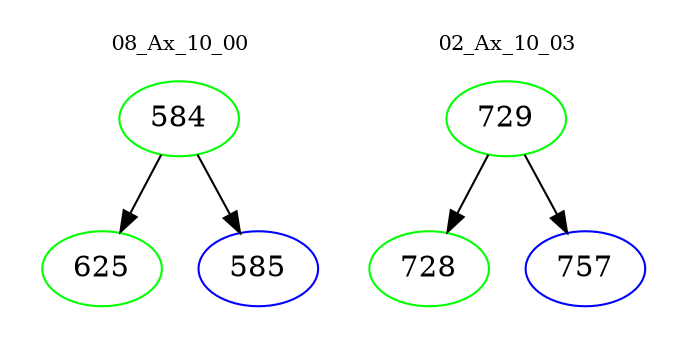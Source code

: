 digraph{
subgraph cluster_0 {
color = white
label = "08_Ax_10_00";
fontsize=10;
T0_584 [label="584", color="green"]
T0_584 -> T0_625 [color="black"]
T0_625 [label="625", color="green"]
T0_584 -> T0_585 [color="black"]
T0_585 [label="585", color="blue"]
}
subgraph cluster_1 {
color = white
label = "02_Ax_10_03";
fontsize=10;
T1_729 [label="729", color="green"]
T1_729 -> T1_728 [color="black"]
T1_728 [label="728", color="green"]
T1_729 -> T1_757 [color="black"]
T1_757 [label="757", color="blue"]
}
}
